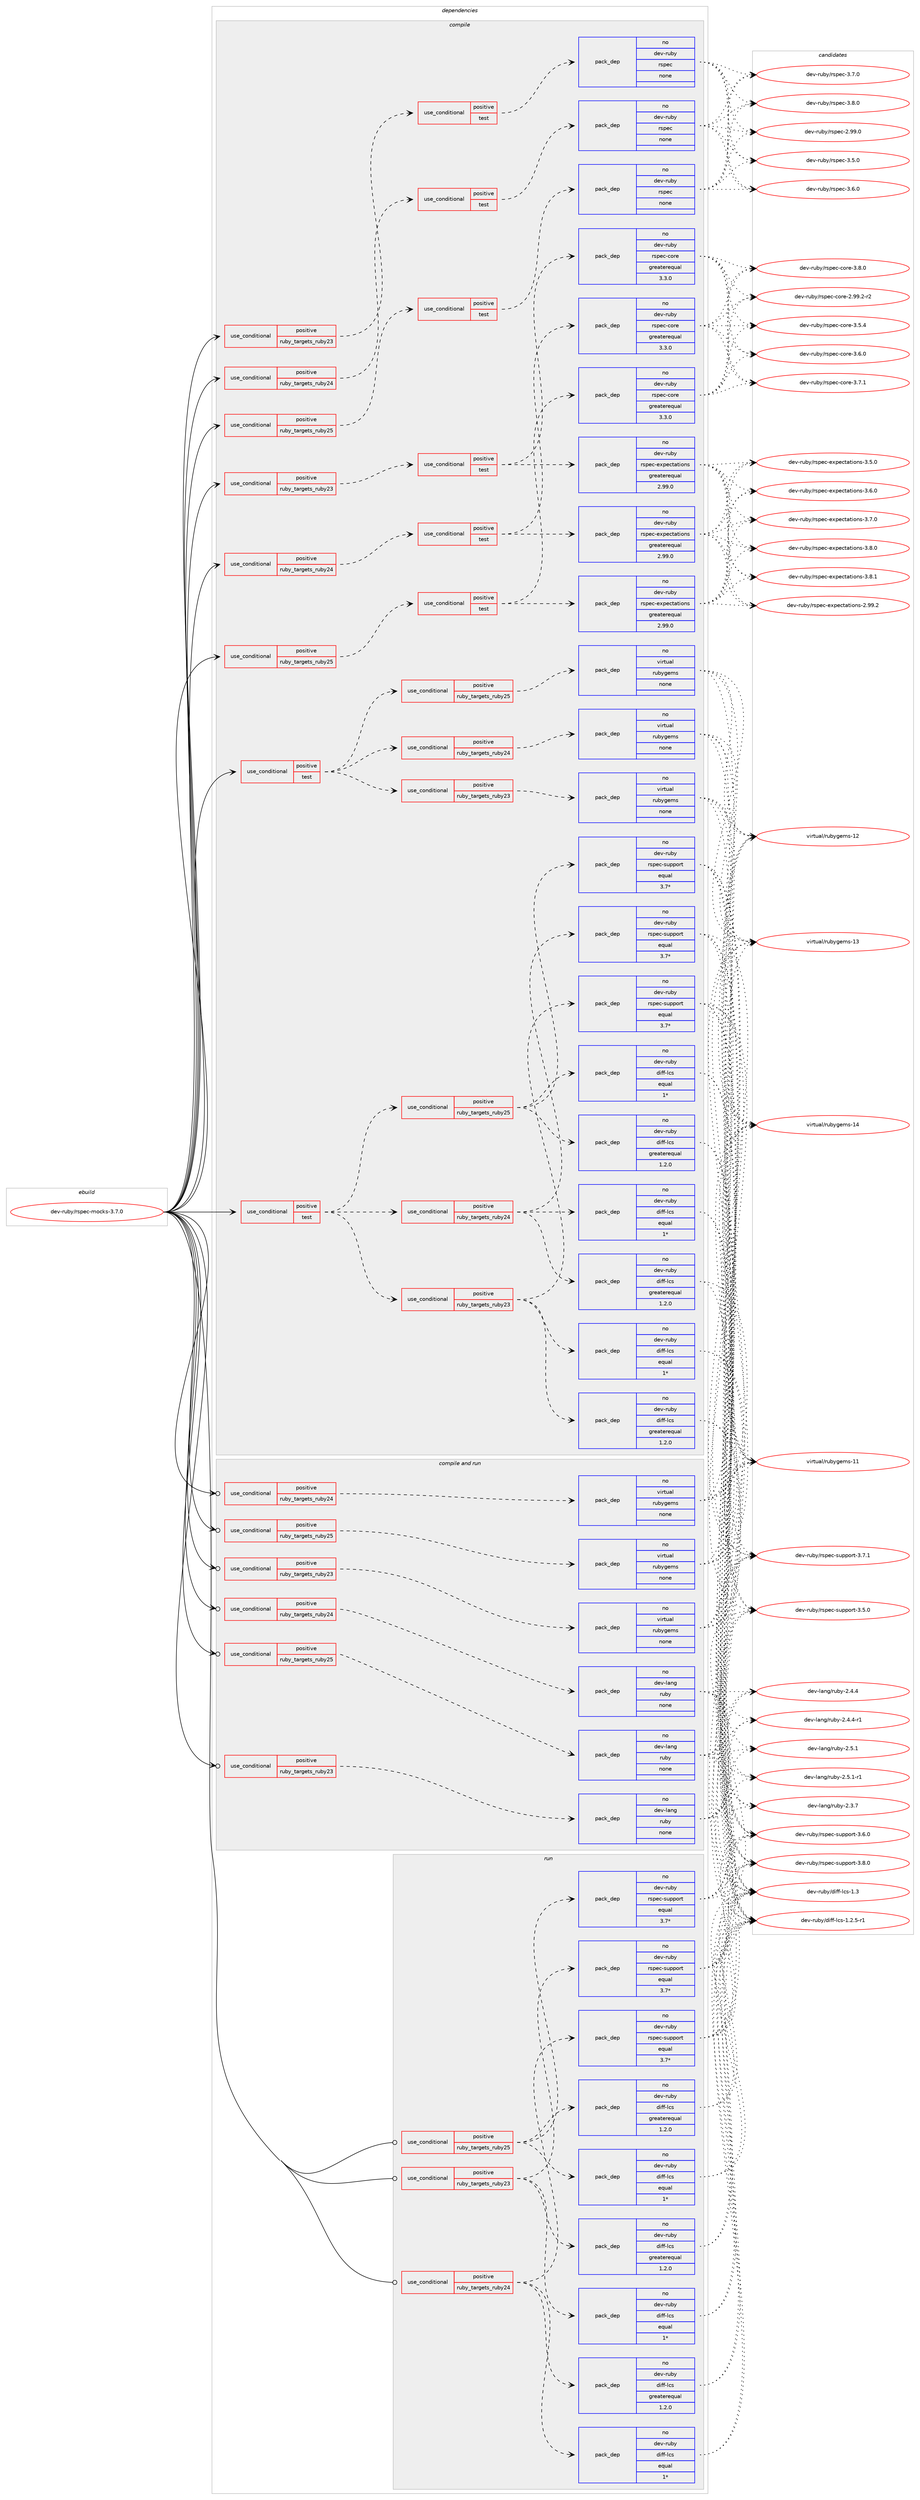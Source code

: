 digraph prolog {

# *************
# Graph options
# *************

newrank=true;
concentrate=true;
compound=true;
graph [rankdir=LR,fontname=Helvetica,fontsize=10,ranksep=1.5];#, ranksep=2.5, nodesep=0.2];
edge  [arrowhead=vee];
node  [fontname=Helvetica,fontsize=10];

# **********
# The ebuild
# **********

subgraph cluster_leftcol {
color=gray;
rank=same;
label=<<i>ebuild</i>>;
id [label="dev-ruby/rspec-mocks-3.7.0", color=red, width=4, href="../dev-ruby/rspec-mocks-3.7.0.svg"];
}

# ****************
# The dependencies
# ****************

subgraph cluster_midcol {
color=gray;
label=<<i>dependencies</i>>;
subgraph cluster_compile {
fillcolor="#eeeeee";
style=filled;
label=<<i>compile</i>>;
subgraph cond2683 {
dependency8639 [label=<<TABLE BORDER="0" CELLBORDER="1" CELLSPACING="0" CELLPADDING="4"><TR><TD ROWSPAN="3" CELLPADDING="10">use_conditional</TD></TR><TR><TD>positive</TD></TR><TR><TD>ruby_targets_ruby23</TD></TR></TABLE>>, shape=none, color=red];
subgraph cond2684 {
dependency8640 [label=<<TABLE BORDER="0" CELLBORDER="1" CELLSPACING="0" CELLPADDING="4"><TR><TD ROWSPAN="3" CELLPADDING="10">use_conditional</TD></TR><TR><TD>positive</TD></TR><TR><TD>test</TD></TR></TABLE>>, shape=none, color=red];
subgraph pack5822 {
dependency8641 [label=<<TABLE BORDER="0" CELLBORDER="1" CELLSPACING="0" CELLPADDING="4" WIDTH="220"><TR><TD ROWSPAN="6" CELLPADDING="30">pack_dep</TD></TR><TR><TD WIDTH="110">no</TD></TR><TR><TD>dev-ruby</TD></TR><TR><TD>rspec</TD></TR><TR><TD>none</TD></TR><TR><TD></TD></TR></TABLE>>, shape=none, color=blue];
}
dependency8640:e -> dependency8641:w [weight=20,style="dashed",arrowhead="vee"];
}
dependency8639:e -> dependency8640:w [weight=20,style="dashed",arrowhead="vee"];
}
id:e -> dependency8639:w [weight=20,style="solid",arrowhead="vee"];
subgraph cond2685 {
dependency8642 [label=<<TABLE BORDER="0" CELLBORDER="1" CELLSPACING="0" CELLPADDING="4"><TR><TD ROWSPAN="3" CELLPADDING="10">use_conditional</TD></TR><TR><TD>positive</TD></TR><TR><TD>ruby_targets_ruby23</TD></TR></TABLE>>, shape=none, color=red];
subgraph cond2686 {
dependency8643 [label=<<TABLE BORDER="0" CELLBORDER="1" CELLSPACING="0" CELLPADDING="4"><TR><TD ROWSPAN="3" CELLPADDING="10">use_conditional</TD></TR><TR><TD>positive</TD></TR><TR><TD>test</TD></TR></TABLE>>, shape=none, color=red];
subgraph pack5823 {
dependency8644 [label=<<TABLE BORDER="0" CELLBORDER="1" CELLSPACING="0" CELLPADDING="4" WIDTH="220"><TR><TD ROWSPAN="6" CELLPADDING="30">pack_dep</TD></TR><TR><TD WIDTH="110">no</TD></TR><TR><TD>dev-ruby</TD></TR><TR><TD>rspec-core</TD></TR><TR><TD>greaterequal</TD></TR><TR><TD>3.3.0</TD></TR></TABLE>>, shape=none, color=blue];
}
dependency8643:e -> dependency8644:w [weight=20,style="dashed",arrowhead="vee"];
subgraph pack5824 {
dependency8645 [label=<<TABLE BORDER="0" CELLBORDER="1" CELLSPACING="0" CELLPADDING="4" WIDTH="220"><TR><TD ROWSPAN="6" CELLPADDING="30">pack_dep</TD></TR><TR><TD WIDTH="110">no</TD></TR><TR><TD>dev-ruby</TD></TR><TR><TD>rspec-expectations</TD></TR><TR><TD>greaterequal</TD></TR><TR><TD>2.99.0</TD></TR></TABLE>>, shape=none, color=blue];
}
dependency8643:e -> dependency8645:w [weight=20,style="dashed",arrowhead="vee"];
}
dependency8642:e -> dependency8643:w [weight=20,style="dashed",arrowhead="vee"];
}
id:e -> dependency8642:w [weight=20,style="solid",arrowhead="vee"];
subgraph cond2687 {
dependency8646 [label=<<TABLE BORDER="0" CELLBORDER="1" CELLSPACING="0" CELLPADDING="4"><TR><TD ROWSPAN="3" CELLPADDING="10">use_conditional</TD></TR><TR><TD>positive</TD></TR><TR><TD>ruby_targets_ruby24</TD></TR></TABLE>>, shape=none, color=red];
subgraph cond2688 {
dependency8647 [label=<<TABLE BORDER="0" CELLBORDER="1" CELLSPACING="0" CELLPADDING="4"><TR><TD ROWSPAN="3" CELLPADDING="10">use_conditional</TD></TR><TR><TD>positive</TD></TR><TR><TD>test</TD></TR></TABLE>>, shape=none, color=red];
subgraph pack5825 {
dependency8648 [label=<<TABLE BORDER="0" CELLBORDER="1" CELLSPACING="0" CELLPADDING="4" WIDTH="220"><TR><TD ROWSPAN="6" CELLPADDING="30">pack_dep</TD></TR><TR><TD WIDTH="110">no</TD></TR><TR><TD>dev-ruby</TD></TR><TR><TD>rspec</TD></TR><TR><TD>none</TD></TR><TR><TD></TD></TR></TABLE>>, shape=none, color=blue];
}
dependency8647:e -> dependency8648:w [weight=20,style="dashed",arrowhead="vee"];
}
dependency8646:e -> dependency8647:w [weight=20,style="dashed",arrowhead="vee"];
}
id:e -> dependency8646:w [weight=20,style="solid",arrowhead="vee"];
subgraph cond2689 {
dependency8649 [label=<<TABLE BORDER="0" CELLBORDER="1" CELLSPACING="0" CELLPADDING="4"><TR><TD ROWSPAN="3" CELLPADDING="10">use_conditional</TD></TR><TR><TD>positive</TD></TR><TR><TD>ruby_targets_ruby24</TD></TR></TABLE>>, shape=none, color=red];
subgraph cond2690 {
dependency8650 [label=<<TABLE BORDER="0" CELLBORDER="1" CELLSPACING="0" CELLPADDING="4"><TR><TD ROWSPAN="3" CELLPADDING="10">use_conditional</TD></TR><TR><TD>positive</TD></TR><TR><TD>test</TD></TR></TABLE>>, shape=none, color=red];
subgraph pack5826 {
dependency8651 [label=<<TABLE BORDER="0" CELLBORDER="1" CELLSPACING="0" CELLPADDING="4" WIDTH="220"><TR><TD ROWSPAN="6" CELLPADDING="30">pack_dep</TD></TR><TR><TD WIDTH="110">no</TD></TR><TR><TD>dev-ruby</TD></TR><TR><TD>rspec-core</TD></TR><TR><TD>greaterequal</TD></TR><TR><TD>3.3.0</TD></TR></TABLE>>, shape=none, color=blue];
}
dependency8650:e -> dependency8651:w [weight=20,style="dashed",arrowhead="vee"];
subgraph pack5827 {
dependency8652 [label=<<TABLE BORDER="0" CELLBORDER="1" CELLSPACING="0" CELLPADDING="4" WIDTH="220"><TR><TD ROWSPAN="6" CELLPADDING="30">pack_dep</TD></TR><TR><TD WIDTH="110">no</TD></TR><TR><TD>dev-ruby</TD></TR><TR><TD>rspec-expectations</TD></TR><TR><TD>greaterequal</TD></TR><TR><TD>2.99.0</TD></TR></TABLE>>, shape=none, color=blue];
}
dependency8650:e -> dependency8652:w [weight=20,style="dashed",arrowhead="vee"];
}
dependency8649:e -> dependency8650:w [weight=20,style="dashed",arrowhead="vee"];
}
id:e -> dependency8649:w [weight=20,style="solid",arrowhead="vee"];
subgraph cond2691 {
dependency8653 [label=<<TABLE BORDER="0" CELLBORDER="1" CELLSPACING="0" CELLPADDING="4"><TR><TD ROWSPAN="3" CELLPADDING="10">use_conditional</TD></TR><TR><TD>positive</TD></TR><TR><TD>ruby_targets_ruby25</TD></TR></TABLE>>, shape=none, color=red];
subgraph cond2692 {
dependency8654 [label=<<TABLE BORDER="0" CELLBORDER="1" CELLSPACING="0" CELLPADDING="4"><TR><TD ROWSPAN="3" CELLPADDING="10">use_conditional</TD></TR><TR><TD>positive</TD></TR><TR><TD>test</TD></TR></TABLE>>, shape=none, color=red];
subgraph pack5828 {
dependency8655 [label=<<TABLE BORDER="0" CELLBORDER="1" CELLSPACING="0" CELLPADDING="4" WIDTH="220"><TR><TD ROWSPAN="6" CELLPADDING="30">pack_dep</TD></TR><TR><TD WIDTH="110">no</TD></TR><TR><TD>dev-ruby</TD></TR><TR><TD>rspec</TD></TR><TR><TD>none</TD></TR><TR><TD></TD></TR></TABLE>>, shape=none, color=blue];
}
dependency8654:e -> dependency8655:w [weight=20,style="dashed",arrowhead="vee"];
}
dependency8653:e -> dependency8654:w [weight=20,style="dashed",arrowhead="vee"];
}
id:e -> dependency8653:w [weight=20,style="solid",arrowhead="vee"];
subgraph cond2693 {
dependency8656 [label=<<TABLE BORDER="0" CELLBORDER="1" CELLSPACING="0" CELLPADDING="4"><TR><TD ROWSPAN="3" CELLPADDING="10">use_conditional</TD></TR><TR><TD>positive</TD></TR><TR><TD>ruby_targets_ruby25</TD></TR></TABLE>>, shape=none, color=red];
subgraph cond2694 {
dependency8657 [label=<<TABLE BORDER="0" CELLBORDER="1" CELLSPACING="0" CELLPADDING="4"><TR><TD ROWSPAN="3" CELLPADDING="10">use_conditional</TD></TR><TR><TD>positive</TD></TR><TR><TD>test</TD></TR></TABLE>>, shape=none, color=red];
subgraph pack5829 {
dependency8658 [label=<<TABLE BORDER="0" CELLBORDER="1" CELLSPACING="0" CELLPADDING="4" WIDTH="220"><TR><TD ROWSPAN="6" CELLPADDING="30">pack_dep</TD></TR><TR><TD WIDTH="110">no</TD></TR><TR><TD>dev-ruby</TD></TR><TR><TD>rspec-core</TD></TR><TR><TD>greaterequal</TD></TR><TR><TD>3.3.0</TD></TR></TABLE>>, shape=none, color=blue];
}
dependency8657:e -> dependency8658:w [weight=20,style="dashed",arrowhead="vee"];
subgraph pack5830 {
dependency8659 [label=<<TABLE BORDER="0" CELLBORDER="1" CELLSPACING="0" CELLPADDING="4" WIDTH="220"><TR><TD ROWSPAN="6" CELLPADDING="30">pack_dep</TD></TR><TR><TD WIDTH="110">no</TD></TR><TR><TD>dev-ruby</TD></TR><TR><TD>rspec-expectations</TD></TR><TR><TD>greaterequal</TD></TR><TR><TD>2.99.0</TD></TR></TABLE>>, shape=none, color=blue];
}
dependency8657:e -> dependency8659:w [weight=20,style="dashed",arrowhead="vee"];
}
dependency8656:e -> dependency8657:w [weight=20,style="dashed",arrowhead="vee"];
}
id:e -> dependency8656:w [weight=20,style="solid",arrowhead="vee"];
subgraph cond2695 {
dependency8660 [label=<<TABLE BORDER="0" CELLBORDER="1" CELLSPACING="0" CELLPADDING="4"><TR><TD ROWSPAN="3" CELLPADDING="10">use_conditional</TD></TR><TR><TD>positive</TD></TR><TR><TD>test</TD></TR></TABLE>>, shape=none, color=red];
subgraph cond2696 {
dependency8661 [label=<<TABLE BORDER="0" CELLBORDER="1" CELLSPACING="0" CELLPADDING="4"><TR><TD ROWSPAN="3" CELLPADDING="10">use_conditional</TD></TR><TR><TD>positive</TD></TR><TR><TD>ruby_targets_ruby23</TD></TR></TABLE>>, shape=none, color=red];
subgraph pack5831 {
dependency8662 [label=<<TABLE BORDER="0" CELLBORDER="1" CELLSPACING="0" CELLPADDING="4" WIDTH="220"><TR><TD ROWSPAN="6" CELLPADDING="30">pack_dep</TD></TR><TR><TD WIDTH="110">no</TD></TR><TR><TD>dev-ruby</TD></TR><TR><TD>rspec-support</TD></TR><TR><TD>equal</TD></TR><TR><TD>3.7*</TD></TR></TABLE>>, shape=none, color=blue];
}
dependency8661:e -> dependency8662:w [weight=20,style="dashed",arrowhead="vee"];
subgraph pack5832 {
dependency8663 [label=<<TABLE BORDER="0" CELLBORDER="1" CELLSPACING="0" CELLPADDING="4" WIDTH="220"><TR><TD ROWSPAN="6" CELLPADDING="30">pack_dep</TD></TR><TR><TD WIDTH="110">no</TD></TR><TR><TD>dev-ruby</TD></TR><TR><TD>diff-lcs</TD></TR><TR><TD>greaterequal</TD></TR><TR><TD>1.2.0</TD></TR></TABLE>>, shape=none, color=blue];
}
dependency8661:e -> dependency8663:w [weight=20,style="dashed",arrowhead="vee"];
subgraph pack5833 {
dependency8664 [label=<<TABLE BORDER="0" CELLBORDER="1" CELLSPACING="0" CELLPADDING="4" WIDTH="220"><TR><TD ROWSPAN="6" CELLPADDING="30">pack_dep</TD></TR><TR><TD WIDTH="110">no</TD></TR><TR><TD>dev-ruby</TD></TR><TR><TD>diff-lcs</TD></TR><TR><TD>equal</TD></TR><TR><TD>1*</TD></TR></TABLE>>, shape=none, color=blue];
}
dependency8661:e -> dependency8664:w [weight=20,style="dashed",arrowhead="vee"];
}
dependency8660:e -> dependency8661:w [weight=20,style="dashed",arrowhead="vee"];
subgraph cond2697 {
dependency8665 [label=<<TABLE BORDER="0" CELLBORDER="1" CELLSPACING="0" CELLPADDING="4"><TR><TD ROWSPAN="3" CELLPADDING="10">use_conditional</TD></TR><TR><TD>positive</TD></TR><TR><TD>ruby_targets_ruby24</TD></TR></TABLE>>, shape=none, color=red];
subgraph pack5834 {
dependency8666 [label=<<TABLE BORDER="0" CELLBORDER="1" CELLSPACING="0" CELLPADDING="4" WIDTH="220"><TR><TD ROWSPAN="6" CELLPADDING="30">pack_dep</TD></TR><TR><TD WIDTH="110">no</TD></TR><TR><TD>dev-ruby</TD></TR><TR><TD>rspec-support</TD></TR><TR><TD>equal</TD></TR><TR><TD>3.7*</TD></TR></TABLE>>, shape=none, color=blue];
}
dependency8665:e -> dependency8666:w [weight=20,style="dashed",arrowhead="vee"];
subgraph pack5835 {
dependency8667 [label=<<TABLE BORDER="0" CELLBORDER="1" CELLSPACING="0" CELLPADDING="4" WIDTH="220"><TR><TD ROWSPAN="6" CELLPADDING="30">pack_dep</TD></TR><TR><TD WIDTH="110">no</TD></TR><TR><TD>dev-ruby</TD></TR><TR><TD>diff-lcs</TD></TR><TR><TD>greaterequal</TD></TR><TR><TD>1.2.0</TD></TR></TABLE>>, shape=none, color=blue];
}
dependency8665:e -> dependency8667:w [weight=20,style="dashed",arrowhead="vee"];
subgraph pack5836 {
dependency8668 [label=<<TABLE BORDER="0" CELLBORDER="1" CELLSPACING="0" CELLPADDING="4" WIDTH="220"><TR><TD ROWSPAN="6" CELLPADDING="30">pack_dep</TD></TR><TR><TD WIDTH="110">no</TD></TR><TR><TD>dev-ruby</TD></TR><TR><TD>diff-lcs</TD></TR><TR><TD>equal</TD></TR><TR><TD>1*</TD></TR></TABLE>>, shape=none, color=blue];
}
dependency8665:e -> dependency8668:w [weight=20,style="dashed",arrowhead="vee"];
}
dependency8660:e -> dependency8665:w [weight=20,style="dashed",arrowhead="vee"];
subgraph cond2698 {
dependency8669 [label=<<TABLE BORDER="0" CELLBORDER="1" CELLSPACING="0" CELLPADDING="4"><TR><TD ROWSPAN="3" CELLPADDING="10">use_conditional</TD></TR><TR><TD>positive</TD></TR><TR><TD>ruby_targets_ruby25</TD></TR></TABLE>>, shape=none, color=red];
subgraph pack5837 {
dependency8670 [label=<<TABLE BORDER="0" CELLBORDER="1" CELLSPACING="0" CELLPADDING="4" WIDTH="220"><TR><TD ROWSPAN="6" CELLPADDING="30">pack_dep</TD></TR><TR><TD WIDTH="110">no</TD></TR><TR><TD>dev-ruby</TD></TR><TR><TD>rspec-support</TD></TR><TR><TD>equal</TD></TR><TR><TD>3.7*</TD></TR></TABLE>>, shape=none, color=blue];
}
dependency8669:e -> dependency8670:w [weight=20,style="dashed",arrowhead="vee"];
subgraph pack5838 {
dependency8671 [label=<<TABLE BORDER="0" CELLBORDER="1" CELLSPACING="0" CELLPADDING="4" WIDTH="220"><TR><TD ROWSPAN="6" CELLPADDING="30">pack_dep</TD></TR><TR><TD WIDTH="110">no</TD></TR><TR><TD>dev-ruby</TD></TR><TR><TD>diff-lcs</TD></TR><TR><TD>greaterequal</TD></TR><TR><TD>1.2.0</TD></TR></TABLE>>, shape=none, color=blue];
}
dependency8669:e -> dependency8671:w [weight=20,style="dashed",arrowhead="vee"];
subgraph pack5839 {
dependency8672 [label=<<TABLE BORDER="0" CELLBORDER="1" CELLSPACING="0" CELLPADDING="4" WIDTH="220"><TR><TD ROWSPAN="6" CELLPADDING="30">pack_dep</TD></TR><TR><TD WIDTH="110">no</TD></TR><TR><TD>dev-ruby</TD></TR><TR><TD>diff-lcs</TD></TR><TR><TD>equal</TD></TR><TR><TD>1*</TD></TR></TABLE>>, shape=none, color=blue];
}
dependency8669:e -> dependency8672:w [weight=20,style="dashed",arrowhead="vee"];
}
dependency8660:e -> dependency8669:w [weight=20,style="dashed",arrowhead="vee"];
}
id:e -> dependency8660:w [weight=20,style="solid",arrowhead="vee"];
subgraph cond2699 {
dependency8673 [label=<<TABLE BORDER="0" CELLBORDER="1" CELLSPACING="0" CELLPADDING="4"><TR><TD ROWSPAN="3" CELLPADDING="10">use_conditional</TD></TR><TR><TD>positive</TD></TR><TR><TD>test</TD></TR></TABLE>>, shape=none, color=red];
subgraph cond2700 {
dependency8674 [label=<<TABLE BORDER="0" CELLBORDER="1" CELLSPACING="0" CELLPADDING="4"><TR><TD ROWSPAN="3" CELLPADDING="10">use_conditional</TD></TR><TR><TD>positive</TD></TR><TR><TD>ruby_targets_ruby23</TD></TR></TABLE>>, shape=none, color=red];
subgraph pack5840 {
dependency8675 [label=<<TABLE BORDER="0" CELLBORDER="1" CELLSPACING="0" CELLPADDING="4" WIDTH="220"><TR><TD ROWSPAN="6" CELLPADDING="30">pack_dep</TD></TR><TR><TD WIDTH="110">no</TD></TR><TR><TD>virtual</TD></TR><TR><TD>rubygems</TD></TR><TR><TD>none</TD></TR><TR><TD></TD></TR></TABLE>>, shape=none, color=blue];
}
dependency8674:e -> dependency8675:w [weight=20,style="dashed",arrowhead="vee"];
}
dependency8673:e -> dependency8674:w [weight=20,style="dashed",arrowhead="vee"];
subgraph cond2701 {
dependency8676 [label=<<TABLE BORDER="0" CELLBORDER="1" CELLSPACING="0" CELLPADDING="4"><TR><TD ROWSPAN="3" CELLPADDING="10">use_conditional</TD></TR><TR><TD>positive</TD></TR><TR><TD>ruby_targets_ruby24</TD></TR></TABLE>>, shape=none, color=red];
subgraph pack5841 {
dependency8677 [label=<<TABLE BORDER="0" CELLBORDER="1" CELLSPACING="0" CELLPADDING="4" WIDTH="220"><TR><TD ROWSPAN="6" CELLPADDING="30">pack_dep</TD></TR><TR><TD WIDTH="110">no</TD></TR><TR><TD>virtual</TD></TR><TR><TD>rubygems</TD></TR><TR><TD>none</TD></TR><TR><TD></TD></TR></TABLE>>, shape=none, color=blue];
}
dependency8676:e -> dependency8677:w [weight=20,style="dashed",arrowhead="vee"];
}
dependency8673:e -> dependency8676:w [weight=20,style="dashed",arrowhead="vee"];
subgraph cond2702 {
dependency8678 [label=<<TABLE BORDER="0" CELLBORDER="1" CELLSPACING="0" CELLPADDING="4"><TR><TD ROWSPAN="3" CELLPADDING="10">use_conditional</TD></TR><TR><TD>positive</TD></TR><TR><TD>ruby_targets_ruby25</TD></TR></TABLE>>, shape=none, color=red];
subgraph pack5842 {
dependency8679 [label=<<TABLE BORDER="0" CELLBORDER="1" CELLSPACING="0" CELLPADDING="4" WIDTH="220"><TR><TD ROWSPAN="6" CELLPADDING="30">pack_dep</TD></TR><TR><TD WIDTH="110">no</TD></TR><TR><TD>virtual</TD></TR><TR><TD>rubygems</TD></TR><TR><TD>none</TD></TR><TR><TD></TD></TR></TABLE>>, shape=none, color=blue];
}
dependency8678:e -> dependency8679:w [weight=20,style="dashed",arrowhead="vee"];
}
dependency8673:e -> dependency8678:w [weight=20,style="dashed",arrowhead="vee"];
}
id:e -> dependency8673:w [weight=20,style="solid",arrowhead="vee"];
}
subgraph cluster_compileandrun {
fillcolor="#eeeeee";
style=filled;
label=<<i>compile and run</i>>;
subgraph cond2703 {
dependency8680 [label=<<TABLE BORDER="0" CELLBORDER="1" CELLSPACING="0" CELLPADDING="4"><TR><TD ROWSPAN="3" CELLPADDING="10">use_conditional</TD></TR><TR><TD>positive</TD></TR><TR><TD>ruby_targets_ruby23</TD></TR></TABLE>>, shape=none, color=red];
subgraph pack5843 {
dependency8681 [label=<<TABLE BORDER="0" CELLBORDER="1" CELLSPACING="0" CELLPADDING="4" WIDTH="220"><TR><TD ROWSPAN="6" CELLPADDING="30">pack_dep</TD></TR><TR><TD WIDTH="110">no</TD></TR><TR><TD>dev-lang</TD></TR><TR><TD>ruby</TD></TR><TR><TD>none</TD></TR><TR><TD></TD></TR></TABLE>>, shape=none, color=blue];
}
dependency8680:e -> dependency8681:w [weight=20,style="dashed",arrowhead="vee"];
}
id:e -> dependency8680:w [weight=20,style="solid",arrowhead="odotvee"];
subgraph cond2704 {
dependency8682 [label=<<TABLE BORDER="0" CELLBORDER="1" CELLSPACING="0" CELLPADDING="4"><TR><TD ROWSPAN="3" CELLPADDING="10">use_conditional</TD></TR><TR><TD>positive</TD></TR><TR><TD>ruby_targets_ruby23</TD></TR></TABLE>>, shape=none, color=red];
subgraph pack5844 {
dependency8683 [label=<<TABLE BORDER="0" CELLBORDER="1" CELLSPACING="0" CELLPADDING="4" WIDTH="220"><TR><TD ROWSPAN="6" CELLPADDING="30">pack_dep</TD></TR><TR><TD WIDTH="110">no</TD></TR><TR><TD>virtual</TD></TR><TR><TD>rubygems</TD></TR><TR><TD>none</TD></TR><TR><TD></TD></TR></TABLE>>, shape=none, color=blue];
}
dependency8682:e -> dependency8683:w [weight=20,style="dashed",arrowhead="vee"];
}
id:e -> dependency8682:w [weight=20,style="solid",arrowhead="odotvee"];
subgraph cond2705 {
dependency8684 [label=<<TABLE BORDER="0" CELLBORDER="1" CELLSPACING="0" CELLPADDING="4"><TR><TD ROWSPAN="3" CELLPADDING="10">use_conditional</TD></TR><TR><TD>positive</TD></TR><TR><TD>ruby_targets_ruby24</TD></TR></TABLE>>, shape=none, color=red];
subgraph pack5845 {
dependency8685 [label=<<TABLE BORDER="0" CELLBORDER="1" CELLSPACING="0" CELLPADDING="4" WIDTH="220"><TR><TD ROWSPAN="6" CELLPADDING="30">pack_dep</TD></TR><TR><TD WIDTH="110">no</TD></TR><TR><TD>dev-lang</TD></TR><TR><TD>ruby</TD></TR><TR><TD>none</TD></TR><TR><TD></TD></TR></TABLE>>, shape=none, color=blue];
}
dependency8684:e -> dependency8685:w [weight=20,style="dashed",arrowhead="vee"];
}
id:e -> dependency8684:w [weight=20,style="solid",arrowhead="odotvee"];
subgraph cond2706 {
dependency8686 [label=<<TABLE BORDER="0" CELLBORDER="1" CELLSPACING="0" CELLPADDING="4"><TR><TD ROWSPAN="3" CELLPADDING="10">use_conditional</TD></TR><TR><TD>positive</TD></TR><TR><TD>ruby_targets_ruby24</TD></TR></TABLE>>, shape=none, color=red];
subgraph pack5846 {
dependency8687 [label=<<TABLE BORDER="0" CELLBORDER="1" CELLSPACING="0" CELLPADDING="4" WIDTH="220"><TR><TD ROWSPAN="6" CELLPADDING="30">pack_dep</TD></TR><TR><TD WIDTH="110">no</TD></TR><TR><TD>virtual</TD></TR><TR><TD>rubygems</TD></TR><TR><TD>none</TD></TR><TR><TD></TD></TR></TABLE>>, shape=none, color=blue];
}
dependency8686:e -> dependency8687:w [weight=20,style="dashed",arrowhead="vee"];
}
id:e -> dependency8686:w [weight=20,style="solid",arrowhead="odotvee"];
subgraph cond2707 {
dependency8688 [label=<<TABLE BORDER="0" CELLBORDER="1" CELLSPACING="0" CELLPADDING="4"><TR><TD ROWSPAN="3" CELLPADDING="10">use_conditional</TD></TR><TR><TD>positive</TD></TR><TR><TD>ruby_targets_ruby25</TD></TR></TABLE>>, shape=none, color=red];
subgraph pack5847 {
dependency8689 [label=<<TABLE BORDER="0" CELLBORDER="1" CELLSPACING="0" CELLPADDING="4" WIDTH="220"><TR><TD ROWSPAN="6" CELLPADDING="30">pack_dep</TD></TR><TR><TD WIDTH="110">no</TD></TR><TR><TD>dev-lang</TD></TR><TR><TD>ruby</TD></TR><TR><TD>none</TD></TR><TR><TD></TD></TR></TABLE>>, shape=none, color=blue];
}
dependency8688:e -> dependency8689:w [weight=20,style="dashed",arrowhead="vee"];
}
id:e -> dependency8688:w [weight=20,style="solid",arrowhead="odotvee"];
subgraph cond2708 {
dependency8690 [label=<<TABLE BORDER="0" CELLBORDER="1" CELLSPACING="0" CELLPADDING="4"><TR><TD ROWSPAN="3" CELLPADDING="10">use_conditional</TD></TR><TR><TD>positive</TD></TR><TR><TD>ruby_targets_ruby25</TD></TR></TABLE>>, shape=none, color=red];
subgraph pack5848 {
dependency8691 [label=<<TABLE BORDER="0" CELLBORDER="1" CELLSPACING="0" CELLPADDING="4" WIDTH="220"><TR><TD ROWSPAN="6" CELLPADDING="30">pack_dep</TD></TR><TR><TD WIDTH="110">no</TD></TR><TR><TD>virtual</TD></TR><TR><TD>rubygems</TD></TR><TR><TD>none</TD></TR><TR><TD></TD></TR></TABLE>>, shape=none, color=blue];
}
dependency8690:e -> dependency8691:w [weight=20,style="dashed",arrowhead="vee"];
}
id:e -> dependency8690:w [weight=20,style="solid",arrowhead="odotvee"];
}
subgraph cluster_run {
fillcolor="#eeeeee";
style=filled;
label=<<i>run</i>>;
subgraph cond2709 {
dependency8692 [label=<<TABLE BORDER="0" CELLBORDER="1" CELLSPACING="0" CELLPADDING="4"><TR><TD ROWSPAN="3" CELLPADDING="10">use_conditional</TD></TR><TR><TD>positive</TD></TR><TR><TD>ruby_targets_ruby23</TD></TR></TABLE>>, shape=none, color=red];
subgraph pack5849 {
dependency8693 [label=<<TABLE BORDER="0" CELLBORDER="1" CELLSPACING="0" CELLPADDING="4" WIDTH="220"><TR><TD ROWSPAN="6" CELLPADDING="30">pack_dep</TD></TR><TR><TD WIDTH="110">no</TD></TR><TR><TD>dev-ruby</TD></TR><TR><TD>rspec-support</TD></TR><TR><TD>equal</TD></TR><TR><TD>3.7*</TD></TR></TABLE>>, shape=none, color=blue];
}
dependency8692:e -> dependency8693:w [weight=20,style="dashed",arrowhead="vee"];
subgraph pack5850 {
dependency8694 [label=<<TABLE BORDER="0" CELLBORDER="1" CELLSPACING="0" CELLPADDING="4" WIDTH="220"><TR><TD ROWSPAN="6" CELLPADDING="30">pack_dep</TD></TR><TR><TD WIDTH="110">no</TD></TR><TR><TD>dev-ruby</TD></TR><TR><TD>diff-lcs</TD></TR><TR><TD>greaterequal</TD></TR><TR><TD>1.2.0</TD></TR></TABLE>>, shape=none, color=blue];
}
dependency8692:e -> dependency8694:w [weight=20,style="dashed",arrowhead="vee"];
subgraph pack5851 {
dependency8695 [label=<<TABLE BORDER="0" CELLBORDER="1" CELLSPACING="0" CELLPADDING="4" WIDTH="220"><TR><TD ROWSPAN="6" CELLPADDING="30">pack_dep</TD></TR><TR><TD WIDTH="110">no</TD></TR><TR><TD>dev-ruby</TD></TR><TR><TD>diff-lcs</TD></TR><TR><TD>equal</TD></TR><TR><TD>1*</TD></TR></TABLE>>, shape=none, color=blue];
}
dependency8692:e -> dependency8695:w [weight=20,style="dashed",arrowhead="vee"];
}
id:e -> dependency8692:w [weight=20,style="solid",arrowhead="odot"];
subgraph cond2710 {
dependency8696 [label=<<TABLE BORDER="0" CELLBORDER="1" CELLSPACING="0" CELLPADDING="4"><TR><TD ROWSPAN="3" CELLPADDING="10">use_conditional</TD></TR><TR><TD>positive</TD></TR><TR><TD>ruby_targets_ruby24</TD></TR></TABLE>>, shape=none, color=red];
subgraph pack5852 {
dependency8697 [label=<<TABLE BORDER="0" CELLBORDER="1" CELLSPACING="0" CELLPADDING="4" WIDTH="220"><TR><TD ROWSPAN="6" CELLPADDING="30">pack_dep</TD></TR><TR><TD WIDTH="110">no</TD></TR><TR><TD>dev-ruby</TD></TR><TR><TD>rspec-support</TD></TR><TR><TD>equal</TD></TR><TR><TD>3.7*</TD></TR></TABLE>>, shape=none, color=blue];
}
dependency8696:e -> dependency8697:w [weight=20,style="dashed",arrowhead="vee"];
subgraph pack5853 {
dependency8698 [label=<<TABLE BORDER="0" CELLBORDER="1" CELLSPACING="0" CELLPADDING="4" WIDTH="220"><TR><TD ROWSPAN="6" CELLPADDING="30">pack_dep</TD></TR><TR><TD WIDTH="110">no</TD></TR><TR><TD>dev-ruby</TD></TR><TR><TD>diff-lcs</TD></TR><TR><TD>greaterequal</TD></TR><TR><TD>1.2.0</TD></TR></TABLE>>, shape=none, color=blue];
}
dependency8696:e -> dependency8698:w [weight=20,style="dashed",arrowhead="vee"];
subgraph pack5854 {
dependency8699 [label=<<TABLE BORDER="0" CELLBORDER="1" CELLSPACING="0" CELLPADDING="4" WIDTH="220"><TR><TD ROWSPAN="6" CELLPADDING="30">pack_dep</TD></TR><TR><TD WIDTH="110">no</TD></TR><TR><TD>dev-ruby</TD></TR><TR><TD>diff-lcs</TD></TR><TR><TD>equal</TD></TR><TR><TD>1*</TD></TR></TABLE>>, shape=none, color=blue];
}
dependency8696:e -> dependency8699:w [weight=20,style="dashed",arrowhead="vee"];
}
id:e -> dependency8696:w [weight=20,style="solid",arrowhead="odot"];
subgraph cond2711 {
dependency8700 [label=<<TABLE BORDER="0" CELLBORDER="1" CELLSPACING="0" CELLPADDING="4"><TR><TD ROWSPAN="3" CELLPADDING="10">use_conditional</TD></TR><TR><TD>positive</TD></TR><TR><TD>ruby_targets_ruby25</TD></TR></TABLE>>, shape=none, color=red];
subgraph pack5855 {
dependency8701 [label=<<TABLE BORDER="0" CELLBORDER="1" CELLSPACING="0" CELLPADDING="4" WIDTH="220"><TR><TD ROWSPAN="6" CELLPADDING="30">pack_dep</TD></TR><TR><TD WIDTH="110">no</TD></TR><TR><TD>dev-ruby</TD></TR><TR><TD>rspec-support</TD></TR><TR><TD>equal</TD></TR><TR><TD>3.7*</TD></TR></TABLE>>, shape=none, color=blue];
}
dependency8700:e -> dependency8701:w [weight=20,style="dashed",arrowhead="vee"];
subgraph pack5856 {
dependency8702 [label=<<TABLE BORDER="0" CELLBORDER="1" CELLSPACING="0" CELLPADDING="4" WIDTH="220"><TR><TD ROWSPAN="6" CELLPADDING="30">pack_dep</TD></TR><TR><TD WIDTH="110">no</TD></TR><TR><TD>dev-ruby</TD></TR><TR><TD>diff-lcs</TD></TR><TR><TD>greaterequal</TD></TR><TR><TD>1.2.0</TD></TR></TABLE>>, shape=none, color=blue];
}
dependency8700:e -> dependency8702:w [weight=20,style="dashed",arrowhead="vee"];
subgraph pack5857 {
dependency8703 [label=<<TABLE BORDER="0" CELLBORDER="1" CELLSPACING="0" CELLPADDING="4" WIDTH="220"><TR><TD ROWSPAN="6" CELLPADDING="30">pack_dep</TD></TR><TR><TD WIDTH="110">no</TD></TR><TR><TD>dev-ruby</TD></TR><TR><TD>diff-lcs</TD></TR><TR><TD>equal</TD></TR><TR><TD>1*</TD></TR></TABLE>>, shape=none, color=blue];
}
dependency8700:e -> dependency8703:w [weight=20,style="dashed",arrowhead="vee"];
}
id:e -> dependency8700:w [weight=20,style="solid",arrowhead="odot"];
}
}

# **************
# The candidates
# **************

subgraph cluster_choices {
rank=same;
color=gray;
label=<<i>candidates</i>>;

subgraph choice5822 {
color=black;
nodesep=1;
choice1001011184511411798121471141151121019945504657574648 [label="dev-ruby/rspec-2.99.0", color=red, width=4,href="../dev-ruby/rspec-2.99.0.svg"];
choice10010111845114117981214711411511210199455146534648 [label="dev-ruby/rspec-3.5.0", color=red, width=4,href="../dev-ruby/rspec-3.5.0.svg"];
choice10010111845114117981214711411511210199455146544648 [label="dev-ruby/rspec-3.6.0", color=red, width=4,href="../dev-ruby/rspec-3.6.0.svg"];
choice10010111845114117981214711411511210199455146554648 [label="dev-ruby/rspec-3.7.0", color=red, width=4,href="../dev-ruby/rspec-3.7.0.svg"];
choice10010111845114117981214711411511210199455146564648 [label="dev-ruby/rspec-3.8.0", color=red, width=4,href="../dev-ruby/rspec-3.8.0.svg"];
dependency8641:e -> choice1001011184511411798121471141151121019945504657574648:w [style=dotted,weight="100"];
dependency8641:e -> choice10010111845114117981214711411511210199455146534648:w [style=dotted,weight="100"];
dependency8641:e -> choice10010111845114117981214711411511210199455146544648:w [style=dotted,weight="100"];
dependency8641:e -> choice10010111845114117981214711411511210199455146554648:w [style=dotted,weight="100"];
dependency8641:e -> choice10010111845114117981214711411511210199455146564648:w [style=dotted,weight="100"];
}
subgraph choice5823 {
color=black;
nodesep=1;
choice100101118451141179812147114115112101994599111114101455046575746504511450 [label="dev-ruby/rspec-core-2.99.2-r2", color=red, width=4,href="../dev-ruby/rspec-core-2.99.2-r2.svg"];
choice100101118451141179812147114115112101994599111114101455146534652 [label="dev-ruby/rspec-core-3.5.4", color=red, width=4,href="../dev-ruby/rspec-core-3.5.4.svg"];
choice100101118451141179812147114115112101994599111114101455146544648 [label="dev-ruby/rspec-core-3.6.0", color=red, width=4,href="../dev-ruby/rspec-core-3.6.0.svg"];
choice100101118451141179812147114115112101994599111114101455146554649 [label="dev-ruby/rspec-core-3.7.1", color=red, width=4,href="../dev-ruby/rspec-core-3.7.1.svg"];
choice100101118451141179812147114115112101994599111114101455146564648 [label="dev-ruby/rspec-core-3.8.0", color=red, width=4,href="../dev-ruby/rspec-core-3.8.0.svg"];
dependency8644:e -> choice100101118451141179812147114115112101994599111114101455046575746504511450:w [style=dotted,weight="100"];
dependency8644:e -> choice100101118451141179812147114115112101994599111114101455146534652:w [style=dotted,weight="100"];
dependency8644:e -> choice100101118451141179812147114115112101994599111114101455146544648:w [style=dotted,weight="100"];
dependency8644:e -> choice100101118451141179812147114115112101994599111114101455146554649:w [style=dotted,weight="100"];
dependency8644:e -> choice100101118451141179812147114115112101994599111114101455146564648:w [style=dotted,weight="100"];
}
subgraph choice5824 {
color=black;
nodesep=1;
choice1001011184511411798121471141151121019945101120112101991169711610511111011545504657574650 [label="dev-ruby/rspec-expectations-2.99.2", color=red, width=4,href="../dev-ruby/rspec-expectations-2.99.2.svg"];
choice10010111845114117981214711411511210199451011201121019911697116105111110115455146534648 [label="dev-ruby/rspec-expectations-3.5.0", color=red, width=4,href="../dev-ruby/rspec-expectations-3.5.0.svg"];
choice10010111845114117981214711411511210199451011201121019911697116105111110115455146544648 [label="dev-ruby/rspec-expectations-3.6.0", color=red, width=4,href="../dev-ruby/rspec-expectations-3.6.0.svg"];
choice10010111845114117981214711411511210199451011201121019911697116105111110115455146554648 [label="dev-ruby/rspec-expectations-3.7.0", color=red, width=4,href="../dev-ruby/rspec-expectations-3.7.0.svg"];
choice10010111845114117981214711411511210199451011201121019911697116105111110115455146564648 [label="dev-ruby/rspec-expectations-3.8.0", color=red, width=4,href="../dev-ruby/rspec-expectations-3.8.0.svg"];
choice10010111845114117981214711411511210199451011201121019911697116105111110115455146564649 [label="dev-ruby/rspec-expectations-3.8.1", color=red, width=4,href="../dev-ruby/rspec-expectations-3.8.1.svg"];
dependency8645:e -> choice1001011184511411798121471141151121019945101120112101991169711610511111011545504657574650:w [style=dotted,weight="100"];
dependency8645:e -> choice10010111845114117981214711411511210199451011201121019911697116105111110115455146534648:w [style=dotted,weight="100"];
dependency8645:e -> choice10010111845114117981214711411511210199451011201121019911697116105111110115455146544648:w [style=dotted,weight="100"];
dependency8645:e -> choice10010111845114117981214711411511210199451011201121019911697116105111110115455146554648:w [style=dotted,weight="100"];
dependency8645:e -> choice10010111845114117981214711411511210199451011201121019911697116105111110115455146564648:w [style=dotted,weight="100"];
dependency8645:e -> choice10010111845114117981214711411511210199451011201121019911697116105111110115455146564649:w [style=dotted,weight="100"];
}
subgraph choice5825 {
color=black;
nodesep=1;
choice1001011184511411798121471141151121019945504657574648 [label="dev-ruby/rspec-2.99.0", color=red, width=4,href="../dev-ruby/rspec-2.99.0.svg"];
choice10010111845114117981214711411511210199455146534648 [label="dev-ruby/rspec-3.5.0", color=red, width=4,href="../dev-ruby/rspec-3.5.0.svg"];
choice10010111845114117981214711411511210199455146544648 [label="dev-ruby/rspec-3.6.0", color=red, width=4,href="../dev-ruby/rspec-3.6.0.svg"];
choice10010111845114117981214711411511210199455146554648 [label="dev-ruby/rspec-3.7.0", color=red, width=4,href="../dev-ruby/rspec-3.7.0.svg"];
choice10010111845114117981214711411511210199455146564648 [label="dev-ruby/rspec-3.8.0", color=red, width=4,href="../dev-ruby/rspec-3.8.0.svg"];
dependency8648:e -> choice1001011184511411798121471141151121019945504657574648:w [style=dotted,weight="100"];
dependency8648:e -> choice10010111845114117981214711411511210199455146534648:w [style=dotted,weight="100"];
dependency8648:e -> choice10010111845114117981214711411511210199455146544648:w [style=dotted,weight="100"];
dependency8648:e -> choice10010111845114117981214711411511210199455146554648:w [style=dotted,weight="100"];
dependency8648:e -> choice10010111845114117981214711411511210199455146564648:w [style=dotted,weight="100"];
}
subgraph choice5826 {
color=black;
nodesep=1;
choice100101118451141179812147114115112101994599111114101455046575746504511450 [label="dev-ruby/rspec-core-2.99.2-r2", color=red, width=4,href="../dev-ruby/rspec-core-2.99.2-r2.svg"];
choice100101118451141179812147114115112101994599111114101455146534652 [label="dev-ruby/rspec-core-3.5.4", color=red, width=4,href="../dev-ruby/rspec-core-3.5.4.svg"];
choice100101118451141179812147114115112101994599111114101455146544648 [label="dev-ruby/rspec-core-3.6.0", color=red, width=4,href="../dev-ruby/rspec-core-3.6.0.svg"];
choice100101118451141179812147114115112101994599111114101455146554649 [label="dev-ruby/rspec-core-3.7.1", color=red, width=4,href="../dev-ruby/rspec-core-3.7.1.svg"];
choice100101118451141179812147114115112101994599111114101455146564648 [label="dev-ruby/rspec-core-3.8.0", color=red, width=4,href="../dev-ruby/rspec-core-3.8.0.svg"];
dependency8651:e -> choice100101118451141179812147114115112101994599111114101455046575746504511450:w [style=dotted,weight="100"];
dependency8651:e -> choice100101118451141179812147114115112101994599111114101455146534652:w [style=dotted,weight="100"];
dependency8651:e -> choice100101118451141179812147114115112101994599111114101455146544648:w [style=dotted,weight="100"];
dependency8651:e -> choice100101118451141179812147114115112101994599111114101455146554649:w [style=dotted,weight="100"];
dependency8651:e -> choice100101118451141179812147114115112101994599111114101455146564648:w [style=dotted,weight="100"];
}
subgraph choice5827 {
color=black;
nodesep=1;
choice1001011184511411798121471141151121019945101120112101991169711610511111011545504657574650 [label="dev-ruby/rspec-expectations-2.99.2", color=red, width=4,href="../dev-ruby/rspec-expectations-2.99.2.svg"];
choice10010111845114117981214711411511210199451011201121019911697116105111110115455146534648 [label="dev-ruby/rspec-expectations-3.5.0", color=red, width=4,href="../dev-ruby/rspec-expectations-3.5.0.svg"];
choice10010111845114117981214711411511210199451011201121019911697116105111110115455146544648 [label="dev-ruby/rspec-expectations-3.6.0", color=red, width=4,href="../dev-ruby/rspec-expectations-3.6.0.svg"];
choice10010111845114117981214711411511210199451011201121019911697116105111110115455146554648 [label="dev-ruby/rspec-expectations-3.7.0", color=red, width=4,href="../dev-ruby/rspec-expectations-3.7.0.svg"];
choice10010111845114117981214711411511210199451011201121019911697116105111110115455146564648 [label="dev-ruby/rspec-expectations-3.8.0", color=red, width=4,href="../dev-ruby/rspec-expectations-3.8.0.svg"];
choice10010111845114117981214711411511210199451011201121019911697116105111110115455146564649 [label="dev-ruby/rspec-expectations-3.8.1", color=red, width=4,href="../dev-ruby/rspec-expectations-3.8.1.svg"];
dependency8652:e -> choice1001011184511411798121471141151121019945101120112101991169711610511111011545504657574650:w [style=dotted,weight="100"];
dependency8652:e -> choice10010111845114117981214711411511210199451011201121019911697116105111110115455146534648:w [style=dotted,weight="100"];
dependency8652:e -> choice10010111845114117981214711411511210199451011201121019911697116105111110115455146544648:w [style=dotted,weight="100"];
dependency8652:e -> choice10010111845114117981214711411511210199451011201121019911697116105111110115455146554648:w [style=dotted,weight="100"];
dependency8652:e -> choice10010111845114117981214711411511210199451011201121019911697116105111110115455146564648:w [style=dotted,weight="100"];
dependency8652:e -> choice10010111845114117981214711411511210199451011201121019911697116105111110115455146564649:w [style=dotted,weight="100"];
}
subgraph choice5828 {
color=black;
nodesep=1;
choice1001011184511411798121471141151121019945504657574648 [label="dev-ruby/rspec-2.99.0", color=red, width=4,href="../dev-ruby/rspec-2.99.0.svg"];
choice10010111845114117981214711411511210199455146534648 [label="dev-ruby/rspec-3.5.0", color=red, width=4,href="../dev-ruby/rspec-3.5.0.svg"];
choice10010111845114117981214711411511210199455146544648 [label="dev-ruby/rspec-3.6.0", color=red, width=4,href="../dev-ruby/rspec-3.6.0.svg"];
choice10010111845114117981214711411511210199455146554648 [label="dev-ruby/rspec-3.7.0", color=red, width=4,href="../dev-ruby/rspec-3.7.0.svg"];
choice10010111845114117981214711411511210199455146564648 [label="dev-ruby/rspec-3.8.0", color=red, width=4,href="../dev-ruby/rspec-3.8.0.svg"];
dependency8655:e -> choice1001011184511411798121471141151121019945504657574648:w [style=dotted,weight="100"];
dependency8655:e -> choice10010111845114117981214711411511210199455146534648:w [style=dotted,weight="100"];
dependency8655:e -> choice10010111845114117981214711411511210199455146544648:w [style=dotted,weight="100"];
dependency8655:e -> choice10010111845114117981214711411511210199455146554648:w [style=dotted,weight="100"];
dependency8655:e -> choice10010111845114117981214711411511210199455146564648:w [style=dotted,weight="100"];
}
subgraph choice5829 {
color=black;
nodesep=1;
choice100101118451141179812147114115112101994599111114101455046575746504511450 [label="dev-ruby/rspec-core-2.99.2-r2", color=red, width=4,href="../dev-ruby/rspec-core-2.99.2-r2.svg"];
choice100101118451141179812147114115112101994599111114101455146534652 [label="dev-ruby/rspec-core-3.5.4", color=red, width=4,href="../dev-ruby/rspec-core-3.5.4.svg"];
choice100101118451141179812147114115112101994599111114101455146544648 [label="dev-ruby/rspec-core-3.6.0", color=red, width=4,href="../dev-ruby/rspec-core-3.6.0.svg"];
choice100101118451141179812147114115112101994599111114101455146554649 [label="dev-ruby/rspec-core-3.7.1", color=red, width=4,href="../dev-ruby/rspec-core-3.7.1.svg"];
choice100101118451141179812147114115112101994599111114101455146564648 [label="dev-ruby/rspec-core-3.8.0", color=red, width=4,href="../dev-ruby/rspec-core-3.8.0.svg"];
dependency8658:e -> choice100101118451141179812147114115112101994599111114101455046575746504511450:w [style=dotted,weight="100"];
dependency8658:e -> choice100101118451141179812147114115112101994599111114101455146534652:w [style=dotted,weight="100"];
dependency8658:e -> choice100101118451141179812147114115112101994599111114101455146544648:w [style=dotted,weight="100"];
dependency8658:e -> choice100101118451141179812147114115112101994599111114101455146554649:w [style=dotted,weight="100"];
dependency8658:e -> choice100101118451141179812147114115112101994599111114101455146564648:w [style=dotted,weight="100"];
}
subgraph choice5830 {
color=black;
nodesep=1;
choice1001011184511411798121471141151121019945101120112101991169711610511111011545504657574650 [label="dev-ruby/rspec-expectations-2.99.2", color=red, width=4,href="../dev-ruby/rspec-expectations-2.99.2.svg"];
choice10010111845114117981214711411511210199451011201121019911697116105111110115455146534648 [label="dev-ruby/rspec-expectations-3.5.0", color=red, width=4,href="../dev-ruby/rspec-expectations-3.5.0.svg"];
choice10010111845114117981214711411511210199451011201121019911697116105111110115455146544648 [label="dev-ruby/rspec-expectations-3.6.0", color=red, width=4,href="../dev-ruby/rspec-expectations-3.6.0.svg"];
choice10010111845114117981214711411511210199451011201121019911697116105111110115455146554648 [label="dev-ruby/rspec-expectations-3.7.0", color=red, width=4,href="../dev-ruby/rspec-expectations-3.7.0.svg"];
choice10010111845114117981214711411511210199451011201121019911697116105111110115455146564648 [label="dev-ruby/rspec-expectations-3.8.0", color=red, width=4,href="../dev-ruby/rspec-expectations-3.8.0.svg"];
choice10010111845114117981214711411511210199451011201121019911697116105111110115455146564649 [label="dev-ruby/rspec-expectations-3.8.1", color=red, width=4,href="../dev-ruby/rspec-expectations-3.8.1.svg"];
dependency8659:e -> choice1001011184511411798121471141151121019945101120112101991169711610511111011545504657574650:w [style=dotted,weight="100"];
dependency8659:e -> choice10010111845114117981214711411511210199451011201121019911697116105111110115455146534648:w [style=dotted,weight="100"];
dependency8659:e -> choice10010111845114117981214711411511210199451011201121019911697116105111110115455146544648:w [style=dotted,weight="100"];
dependency8659:e -> choice10010111845114117981214711411511210199451011201121019911697116105111110115455146554648:w [style=dotted,weight="100"];
dependency8659:e -> choice10010111845114117981214711411511210199451011201121019911697116105111110115455146564648:w [style=dotted,weight="100"];
dependency8659:e -> choice10010111845114117981214711411511210199451011201121019911697116105111110115455146564649:w [style=dotted,weight="100"];
}
subgraph choice5831 {
color=black;
nodesep=1;
choice1001011184511411798121471141151121019945115117112112111114116455146534648 [label="dev-ruby/rspec-support-3.5.0", color=red, width=4,href="../dev-ruby/rspec-support-3.5.0.svg"];
choice1001011184511411798121471141151121019945115117112112111114116455146544648 [label="dev-ruby/rspec-support-3.6.0", color=red, width=4,href="../dev-ruby/rspec-support-3.6.0.svg"];
choice1001011184511411798121471141151121019945115117112112111114116455146554649 [label="dev-ruby/rspec-support-3.7.1", color=red, width=4,href="../dev-ruby/rspec-support-3.7.1.svg"];
choice1001011184511411798121471141151121019945115117112112111114116455146564648 [label="dev-ruby/rspec-support-3.8.0", color=red, width=4,href="../dev-ruby/rspec-support-3.8.0.svg"];
dependency8662:e -> choice1001011184511411798121471141151121019945115117112112111114116455146534648:w [style=dotted,weight="100"];
dependency8662:e -> choice1001011184511411798121471141151121019945115117112112111114116455146544648:w [style=dotted,weight="100"];
dependency8662:e -> choice1001011184511411798121471141151121019945115117112112111114116455146554649:w [style=dotted,weight="100"];
dependency8662:e -> choice1001011184511411798121471141151121019945115117112112111114116455146564648:w [style=dotted,weight="100"];
}
subgraph choice5832 {
color=black;
nodesep=1;
choice10010111845114117981214710010510210245108991154549465046534511449 [label="dev-ruby/diff-lcs-1.2.5-r1", color=red, width=4,href="../dev-ruby/diff-lcs-1.2.5-r1.svg"];
choice100101118451141179812147100105102102451089911545494651 [label="dev-ruby/diff-lcs-1.3", color=red, width=4,href="../dev-ruby/diff-lcs-1.3.svg"];
dependency8663:e -> choice10010111845114117981214710010510210245108991154549465046534511449:w [style=dotted,weight="100"];
dependency8663:e -> choice100101118451141179812147100105102102451089911545494651:w [style=dotted,weight="100"];
}
subgraph choice5833 {
color=black;
nodesep=1;
choice10010111845114117981214710010510210245108991154549465046534511449 [label="dev-ruby/diff-lcs-1.2.5-r1", color=red, width=4,href="../dev-ruby/diff-lcs-1.2.5-r1.svg"];
choice100101118451141179812147100105102102451089911545494651 [label="dev-ruby/diff-lcs-1.3", color=red, width=4,href="../dev-ruby/diff-lcs-1.3.svg"];
dependency8664:e -> choice10010111845114117981214710010510210245108991154549465046534511449:w [style=dotted,weight="100"];
dependency8664:e -> choice100101118451141179812147100105102102451089911545494651:w [style=dotted,weight="100"];
}
subgraph choice5834 {
color=black;
nodesep=1;
choice1001011184511411798121471141151121019945115117112112111114116455146534648 [label="dev-ruby/rspec-support-3.5.0", color=red, width=4,href="../dev-ruby/rspec-support-3.5.0.svg"];
choice1001011184511411798121471141151121019945115117112112111114116455146544648 [label="dev-ruby/rspec-support-3.6.0", color=red, width=4,href="../dev-ruby/rspec-support-3.6.0.svg"];
choice1001011184511411798121471141151121019945115117112112111114116455146554649 [label="dev-ruby/rspec-support-3.7.1", color=red, width=4,href="../dev-ruby/rspec-support-3.7.1.svg"];
choice1001011184511411798121471141151121019945115117112112111114116455146564648 [label="dev-ruby/rspec-support-3.8.0", color=red, width=4,href="../dev-ruby/rspec-support-3.8.0.svg"];
dependency8666:e -> choice1001011184511411798121471141151121019945115117112112111114116455146534648:w [style=dotted,weight="100"];
dependency8666:e -> choice1001011184511411798121471141151121019945115117112112111114116455146544648:w [style=dotted,weight="100"];
dependency8666:e -> choice1001011184511411798121471141151121019945115117112112111114116455146554649:w [style=dotted,weight="100"];
dependency8666:e -> choice1001011184511411798121471141151121019945115117112112111114116455146564648:w [style=dotted,weight="100"];
}
subgraph choice5835 {
color=black;
nodesep=1;
choice10010111845114117981214710010510210245108991154549465046534511449 [label="dev-ruby/diff-lcs-1.2.5-r1", color=red, width=4,href="../dev-ruby/diff-lcs-1.2.5-r1.svg"];
choice100101118451141179812147100105102102451089911545494651 [label="dev-ruby/diff-lcs-1.3", color=red, width=4,href="../dev-ruby/diff-lcs-1.3.svg"];
dependency8667:e -> choice10010111845114117981214710010510210245108991154549465046534511449:w [style=dotted,weight="100"];
dependency8667:e -> choice100101118451141179812147100105102102451089911545494651:w [style=dotted,weight="100"];
}
subgraph choice5836 {
color=black;
nodesep=1;
choice10010111845114117981214710010510210245108991154549465046534511449 [label="dev-ruby/diff-lcs-1.2.5-r1", color=red, width=4,href="../dev-ruby/diff-lcs-1.2.5-r1.svg"];
choice100101118451141179812147100105102102451089911545494651 [label="dev-ruby/diff-lcs-1.3", color=red, width=4,href="../dev-ruby/diff-lcs-1.3.svg"];
dependency8668:e -> choice10010111845114117981214710010510210245108991154549465046534511449:w [style=dotted,weight="100"];
dependency8668:e -> choice100101118451141179812147100105102102451089911545494651:w [style=dotted,weight="100"];
}
subgraph choice5837 {
color=black;
nodesep=1;
choice1001011184511411798121471141151121019945115117112112111114116455146534648 [label="dev-ruby/rspec-support-3.5.0", color=red, width=4,href="../dev-ruby/rspec-support-3.5.0.svg"];
choice1001011184511411798121471141151121019945115117112112111114116455146544648 [label="dev-ruby/rspec-support-3.6.0", color=red, width=4,href="../dev-ruby/rspec-support-3.6.0.svg"];
choice1001011184511411798121471141151121019945115117112112111114116455146554649 [label="dev-ruby/rspec-support-3.7.1", color=red, width=4,href="../dev-ruby/rspec-support-3.7.1.svg"];
choice1001011184511411798121471141151121019945115117112112111114116455146564648 [label="dev-ruby/rspec-support-3.8.0", color=red, width=4,href="../dev-ruby/rspec-support-3.8.0.svg"];
dependency8670:e -> choice1001011184511411798121471141151121019945115117112112111114116455146534648:w [style=dotted,weight="100"];
dependency8670:e -> choice1001011184511411798121471141151121019945115117112112111114116455146544648:w [style=dotted,weight="100"];
dependency8670:e -> choice1001011184511411798121471141151121019945115117112112111114116455146554649:w [style=dotted,weight="100"];
dependency8670:e -> choice1001011184511411798121471141151121019945115117112112111114116455146564648:w [style=dotted,weight="100"];
}
subgraph choice5838 {
color=black;
nodesep=1;
choice10010111845114117981214710010510210245108991154549465046534511449 [label="dev-ruby/diff-lcs-1.2.5-r1", color=red, width=4,href="../dev-ruby/diff-lcs-1.2.5-r1.svg"];
choice100101118451141179812147100105102102451089911545494651 [label="dev-ruby/diff-lcs-1.3", color=red, width=4,href="../dev-ruby/diff-lcs-1.3.svg"];
dependency8671:e -> choice10010111845114117981214710010510210245108991154549465046534511449:w [style=dotted,weight="100"];
dependency8671:e -> choice100101118451141179812147100105102102451089911545494651:w [style=dotted,weight="100"];
}
subgraph choice5839 {
color=black;
nodesep=1;
choice10010111845114117981214710010510210245108991154549465046534511449 [label="dev-ruby/diff-lcs-1.2.5-r1", color=red, width=4,href="../dev-ruby/diff-lcs-1.2.5-r1.svg"];
choice100101118451141179812147100105102102451089911545494651 [label="dev-ruby/diff-lcs-1.3", color=red, width=4,href="../dev-ruby/diff-lcs-1.3.svg"];
dependency8672:e -> choice10010111845114117981214710010510210245108991154549465046534511449:w [style=dotted,weight="100"];
dependency8672:e -> choice100101118451141179812147100105102102451089911545494651:w [style=dotted,weight="100"];
}
subgraph choice5840 {
color=black;
nodesep=1;
choice118105114116117971084711411798121103101109115454949 [label="virtual/rubygems-11", color=red, width=4,href="../virtual/rubygems-11.svg"];
choice118105114116117971084711411798121103101109115454950 [label="virtual/rubygems-12", color=red, width=4,href="../virtual/rubygems-12.svg"];
choice118105114116117971084711411798121103101109115454951 [label="virtual/rubygems-13", color=red, width=4,href="../virtual/rubygems-13.svg"];
choice118105114116117971084711411798121103101109115454952 [label="virtual/rubygems-14", color=red, width=4,href="../virtual/rubygems-14.svg"];
dependency8675:e -> choice118105114116117971084711411798121103101109115454949:w [style=dotted,weight="100"];
dependency8675:e -> choice118105114116117971084711411798121103101109115454950:w [style=dotted,weight="100"];
dependency8675:e -> choice118105114116117971084711411798121103101109115454951:w [style=dotted,weight="100"];
dependency8675:e -> choice118105114116117971084711411798121103101109115454952:w [style=dotted,weight="100"];
}
subgraph choice5841 {
color=black;
nodesep=1;
choice118105114116117971084711411798121103101109115454949 [label="virtual/rubygems-11", color=red, width=4,href="../virtual/rubygems-11.svg"];
choice118105114116117971084711411798121103101109115454950 [label="virtual/rubygems-12", color=red, width=4,href="../virtual/rubygems-12.svg"];
choice118105114116117971084711411798121103101109115454951 [label="virtual/rubygems-13", color=red, width=4,href="../virtual/rubygems-13.svg"];
choice118105114116117971084711411798121103101109115454952 [label="virtual/rubygems-14", color=red, width=4,href="../virtual/rubygems-14.svg"];
dependency8677:e -> choice118105114116117971084711411798121103101109115454949:w [style=dotted,weight="100"];
dependency8677:e -> choice118105114116117971084711411798121103101109115454950:w [style=dotted,weight="100"];
dependency8677:e -> choice118105114116117971084711411798121103101109115454951:w [style=dotted,weight="100"];
dependency8677:e -> choice118105114116117971084711411798121103101109115454952:w [style=dotted,weight="100"];
}
subgraph choice5842 {
color=black;
nodesep=1;
choice118105114116117971084711411798121103101109115454949 [label="virtual/rubygems-11", color=red, width=4,href="../virtual/rubygems-11.svg"];
choice118105114116117971084711411798121103101109115454950 [label="virtual/rubygems-12", color=red, width=4,href="../virtual/rubygems-12.svg"];
choice118105114116117971084711411798121103101109115454951 [label="virtual/rubygems-13", color=red, width=4,href="../virtual/rubygems-13.svg"];
choice118105114116117971084711411798121103101109115454952 [label="virtual/rubygems-14", color=red, width=4,href="../virtual/rubygems-14.svg"];
dependency8679:e -> choice118105114116117971084711411798121103101109115454949:w [style=dotted,weight="100"];
dependency8679:e -> choice118105114116117971084711411798121103101109115454950:w [style=dotted,weight="100"];
dependency8679:e -> choice118105114116117971084711411798121103101109115454951:w [style=dotted,weight="100"];
dependency8679:e -> choice118105114116117971084711411798121103101109115454952:w [style=dotted,weight="100"];
}
subgraph choice5843 {
color=black;
nodesep=1;
choice10010111845108971101034711411798121455046514655 [label="dev-lang/ruby-2.3.7", color=red, width=4,href="../dev-lang/ruby-2.3.7.svg"];
choice10010111845108971101034711411798121455046524652 [label="dev-lang/ruby-2.4.4", color=red, width=4,href="../dev-lang/ruby-2.4.4.svg"];
choice100101118451089711010347114117981214550465246524511449 [label="dev-lang/ruby-2.4.4-r1", color=red, width=4,href="../dev-lang/ruby-2.4.4-r1.svg"];
choice10010111845108971101034711411798121455046534649 [label="dev-lang/ruby-2.5.1", color=red, width=4,href="../dev-lang/ruby-2.5.1.svg"];
choice100101118451089711010347114117981214550465346494511449 [label="dev-lang/ruby-2.5.1-r1", color=red, width=4,href="../dev-lang/ruby-2.5.1-r1.svg"];
dependency8681:e -> choice10010111845108971101034711411798121455046514655:w [style=dotted,weight="100"];
dependency8681:e -> choice10010111845108971101034711411798121455046524652:w [style=dotted,weight="100"];
dependency8681:e -> choice100101118451089711010347114117981214550465246524511449:w [style=dotted,weight="100"];
dependency8681:e -> choice10010111845108971101034711411798121455046534649:w [style=dotted,weight="100"];
dependency8681:e -> choice100101118451089711010347114117981214550465346494511449:w [style=dotted,weight="100"];
}
subgraph choice5844 {
color=black;
nodesep=1;
choice118105114116117971084711411798121103101109115454949 [label="virtual/rubygems-11", color=red, width=4,href="../virtual/rubygems-11.svg"];
choice118105114116117971084711411798121103101109115454950 [label="virtual/rubygems-12", color=red, width=4,href="../virtual/rubygems-12.svg"];
choice118105114116117971084711411798121103101109115454951 [label="virtual/rubygems-13", color=red, width=4,href="../virtual/rubygems-13.svg"];
choice118105114116117971084711411798121103101109115454952 [label="virtual/rubygems-14", color=red, width=4,href="../virtual/rubygems-14.svg"];
dependency8683:e -> choice118105114116117971084711411798121103101109115454949:w [style=dotted,weight="100"];
dependency8683:e -> choice118105114116117971084711411798121103101109115454950:w [style=dotted,weight="100"];
dependency8683:e -> choice118105114116117971084711411798121103101109115454951:w [style=dotted,weight="100"];
dependency8683:e -> choice118105114116117971084711411798121103101109115454952:w [style=dotted,weight="100"];
}
subgraph choice5845 {
color=black;
nodesep=1;
choice10010111845108971101034711411798121455046514655 [label="dev-lang/ruby-2.3.7", color=red, width=4,href="../dev-lang/ruby-2.3.7.svg"];
choice10010111845108971101034711411798121455046524652 [label="dev-lang/ruby-2.4.4", color=red, width=4,href="../dev-lang/ruby-2.4.4.svg"];
choice100101118451089711010347114117981214550465246524511449 [label="dev-lang/ruby-2.4.4-r1", color=red, width=4,href="../dev-lang/ruby-2.4.4-r1.svg"];
choice10010111845108971101034711411798121455046534649 [label="dev-lang/ruby-2.5.1", color=red, width=4,href="../dev-lang/ruby-2.5.1.svg"];
choice100101118451089711010347114117981214550465346494511449 [label="dev-lang/ruby-2.5.1-r1", color=red, width=4,href="../dev-lang/ruby-2.5.1-r1.svg"];
dependency8685:e -> choice10010111845108971101034711411798121455046514655:w [style=dotted,weight="100"];
dependency8685:e -> choice10010111845108971101034711411798121455046524652:w [style=dotted,weight="100"];
dependency8685:e -> choice100101118451089711010347114117981214550465246524511449:w [style=dotted,weight="100"];
dependency8685:e -> choice10010111845108971101034711411798121455046534649:w [style=dotted,weight="100"];
dependency8685:e -> choice100101118451089711010347114117981214550465346494511449:w [style=dotted,weight="100"];
}
subgraph choice5846 {
color=black;
nodesep=1;
choice118105114116117971084711411798121103101109115454949 [label="virtual/rubygems-11", color=red, width=4,href="../virtual/rubygems-11.svg"];
choice118105114116117971084711411798121103101109115454950 [label="virtual/rubygems-12", color=red, width=4,href="../virtual/rubygems-12.svg"];
choice118105114116117971084711411798121103101109115454951 [label="virtual/rubygems-13", color=red, width=4,href="../virtual/rubygems-13.svg"];
choice118105114116117971084711411798121103101109115454952 [label="virtual/rubygems-14", color=red, width=4,href="../virtual/rubygems-14.svg"];
dependency8687:e -> choice118105114116117971084711411798121103101109115454949:w [style=dotted,weight="100"];
dependency8687:e -> choice118105114116117971084711411798121103101109115454950:w [style=dotted,weight="100"];
dependency8687:e -> choice118105114116117971084711411798121103101109115454951:w [style=dotted,weight="100"];
dependency8687:e -> choice118105114116117971084711411798121103101109115454952:w [style=dotted,weight="100"];
}
subgraph choice5847 {
color=black;
nodesep=1;
choice10010111845108971101034711411798121455046514655 [label="dev-lang/ruby-2.3.7", color=red, width=4,href="../dev-lang/ruby-2.3.7.svg"];
choice10010111845108971101034711411798121455046524652 [label="dev-lang/ruby-2.4.4", color=red, width=4,href="../dev-lang/ruby-2.4.4.svg"];
choice100101118451089711010347114117981214550465246524511449 [label="dev-lang/ruby-2.4.4-r1", color=red, width=4,href="../dev-lang/ruby-2.4.4-r1.svg"];
choice10010111845108971101034711411798121455046534649 [label="dev-lang/ruby-2.5.1", color=red, width=4,href="../dev-lang/ruby-2.5.1.svg"];
choice100101118451089711010347114117981214550465346494511449 [label="dev-lang/ruby-2.5.1-r1", color=red, width=4,href="../dev-lang/ruby-2.5.1-r1.svg"];
dependency8689:e -> choice10010111845108971101034711411798121455046514655:w [style=dotted,weight="100"];
dependency8689:e -> choice10010111845108971101034711411798121455046524652:w [style=dotted,weight="100"];
dependency8689:e -> choice100101118451089711010347114117981214550465246524511449:w [style=dotted,weight="100"];
dependency8689:e -> choice10010111845108971101034711411798121455046534649:w [style=dotted,weight="100"];
dependency8689:e -> choice100101118451089711010347114117981214550465346494511449:w [style=dotted,weight="100"];
}
subgraph choice5848 {
color=black;
nodesep=1;
choice118105114116117971084711411798121103101109115454949 [label="virtual/rubygems-11", color=red, width=4,href="../virtual/rubygems-11.svg"];
choice118105114116117971084711411798121103101109115454950 [label="virtual/rubygems-12", color=red, width=4,href="../virtual/rubygems-12.svg"];
choice118105114116117971084711411798121103101109115454951 [label="virtual/rubygems-13", color=red, width=4,href="../virtual/rubygems-13.svg"];
choice118105114116117971084711411798121103101109115454952 [label="virtual/rubygems-14", color=red, width=4,href="../virtual/rubygems-14.svg"];
dependency8691:e -> choice118105114116117971084711411798121103101109115454949:w [style=dotted,weight="100"];
dependency8691:e -> choice118105114116117971084711411798121103101109115454950:w [style=dotted,weight="100"];
dependency8691:e -> choice118105114116117971084711411798121103101109115454951:w [style=dotted,weight="100"];
dependency8691:e -> choice118105114116117971084711411798121103101109115454952:w [style=dotted,weight="100"];
}
subgraph choice5849 {
color=black;
nodesep=1;
choice1001011184511411798121471141151121019945115117112112111114116455146534648 [label="dev-ruby/rspec-support-3.5.0", color=red, width=4,href="../dev-ruby/rspec-support-3.5.0.svg"];
choice1001011184511411798121471141151121019945115117112112111114116455146544648 [label="dev-ruby/rspec-support-3.6.0", color=red, width=4,href="../dev-ruby/rspec-support-3.6.0.svg"];
choice1001011184511411798121471141151121019945115117112112111114116455146554649 [label="dev-ruby/rspec-support-3.7.1", color=red, width=4,href="../dev-ruby/rspec-support-3.7.1.svg"];
choice1001011184511411798121471141151121019945115117112112111114116455146564648 [label="dev-ruby/rspec-support-3.8.0", color=red, width=4,href="../dev-ruby/rspec-support-3.8.0.svg"];
dependency8693:e -> choice1001011184511411798121471141151121019945115117112112111114116455146534648:w [style=dotted,weight="100"];
dependency8693:e -> choice1001011184511411798121471141151121019945115117112112111114116455146544648:w [style=dotted,weight="100"];
dependency8693:e -> choice1001011184511411798121471141151121019945115117112112111114116455146554649:w [style=dotted,weight="100"];
dependency8693:e -> choice1001011184511411798121471141151121019945115117112112111114116455146564648:w [style=dotted,weight="100"];
}
subgraph choice5850 {
color=black;
nodesep=1;
choice10010111845114117981214710010510210245108991154549465046534511449 [label="dev-ruby/diff-lcs-1.2.5-r1", color=red, width=4,href="../dev-ruby/diff-lcs-1.2.5-r1.svg"];
choice100101118451141179812147100105102102451089911545494651 [label="dev-ruby/diff-lcs-1.3", color=red, width=4,href="../dev-ruby/diff-lcs-1.3.svg"];
dependency8694:e -> choice10010111845114117981214710010510210245108991154549465046534511449:w [style=dotted,weight="100"];
dependency8694:e -> choice100101118451141179812147100105102102451089911545494651:w [style=dotted,weight="100"];
}
subgraph choice5851 {
color=black;
nodesep=1;
choice10010111845114117981214710010510210245108991154549465046534511449 [label="dev-ruby/diff-lcs-1.2.5-r1", color=red, width=4,href="../dev-ruby/diff-lcs-1.2.5-r1.svg"];
choice100101118451141179812147100105102102451089911545494651 [label="dev-ruby/diff-lcs-1.3", color=red, width=4,href="../dev-ruby/diff-lcs-1.3.svg"];
dependency8695:e -> choice10010111845114117981214710010510210245108991154549465046534511449:w [style=dotted,weight="100"];
dependency8695:e -> choice100101118451141179812147100105102102451089911545494651:w [style=dotted,weight="100"];
}
subgraph choice5852 {
color=black;
nodesep=1;
choice1001011184511411798121471141151121019945115117112112111114116455146534648 [label="dev-ruby/rspec-support-3.5.0", color=red, width=4,href="../dev-ruby/rspec-support-3.5.0.svg"];
choice1001011184511411798121471141151121019945115117112112111114116455146544648 [label="dev-ruby/rspec-support-3.6.0", color=red, width=4,href="../dev-ruby/rspec-support-3.6.0.svg"];
choice1001011184511411798121471141151121019945115117112112111114116455146554649 [label="dev-ruby/rspec-support-3.7.1", color=red, width=4,href="../dev-ruby/rspec-support-3.7.1.svg"];
choice1001011184511411798121471141151121019945115117112112111114116455146564648 [label="dev-ruby/rspec-support-3.8.0", color=red, width=4,href="../dev-ruby/rspec-support-3.8.0.svg"];
dependency8697:e -> choice1001011184511411798121471141151121019945115117112112111114116455146534648:w [style=dotted,weight="100"];
dependency8697:e -> choice1001011184511411798121471141151121019945115117112112111114116455146544648:w [style=dotted,weight="100"];
dependency8697:e -> choice1001011184511411798121471141151121019945115117112112111114116455146554649:w [style=dotted,weight="100"];
dependency8697:e -> choice1001011184511411798121471141151121019945115117112112111114116455146564648:w [style=dotted,weight="100"];
}
subgraph choice5853 {
color=black;
nodesep=1;
choice10010111845114117981214710010510210245108991154549465046534511449 [label="dev-ruby/diff-lcs-1.2.5-r1", color=red, width=4,href="../dev-ruby/diff-lcs-1.2.5-r1.svg"];
choice100101118451141179812147100105102102451089911545494651 [label="dev-ruby/diff-lcs-1.3", color=red, width=4,href="../dev-ruby/diff-lcs-1.3.svg"];
dependency8698:e -> choice10010111845114117981214710010510210245108991154549465046534511449:w [style=dotted,weight="100"];
dependency8698:e -> choice100101118451141179812147100105102102451089911545494651:w [style=dotted,weight="100"];
}
subgraph choice5854 {
color=black;
nodesep=1;
choice10010111845114117981214710010510210245108991154549465046534511449 [label="dev-ruby/diff-lcs-1.2.5-r1", color=red, width=4,href="../dev-ruby/diff-lcs-1.2.5-r1.svg"];
choice100101118451141179812147100105102102451089911545494651 [label="dev-ruby/diff-lcs-1.3", color=red, width=4,href="../dev-ruby/diff-lcs-1.3.svg"];
dependency8699:e -> choice10010111845114117981214710010510210245108991154549465046534511449:w [style=dotted,weight="100"];
dependency8699:e -> choice100101118451141179812147100105102102451089911545494651:w [style=dotted,weight="100"];
}
subgraph choice5855 {
color=black;
nodesep=1;
choice1001011184511411798121471141151121019945115117112112111114116455146534648 [label="dev-ruby/rspec-support-3.5.0", color=red, width=4,href="../dev-ruby/rspec-support-3.5.0.svg"];
choice1001011184511411798121471141151121019945115117112112111114116455146544648 [label="dev-ruby/rspec-support-3.6.0", color=red, width=4,href="../dev-ruby/rspec-support-3.6.0.svg"];
choice1001011184511411798121471141151121019945115117112112111114116455146554649 [label="dev-ruby/rspec-support-3.7.1", color=red, width=4,href="../dev-ruby/rspec-support-3.7.1.svg"];
choice1001011184511411798121471141151121019945115117112112111114116455146564648 [label="dev-ruby/rspec-support-3.8.0", color=red, width=4,href="../dev-ruby/rspec-support-3.8.0.svg"];
dependency8701:e -> choice1001011184511411798121471141151121019945115117112112111114116455146534648:w [style=dotted,weight="100"];
dependency8701:e -> choice1001011184511411798121471141151121019945115117112112111114116455146544648:w [style=dotted,weight="100"];
dependency8701:e -> choice1001011184511411798121471141151121019945115117112112111114116455146554649:w [style=dotted,weight="100"];
dependency8701:e -> choice1001011184511411798121471141151121019945115117112112111114116455146564648:w [style=dotted,weight="100"];
}
subgraph choice5856 {
color=black;
nodesep=1;
choice10010111845114117981214710010510210245108991154549465046534511449 [label="dev-ruby/diff-lcs-1.2.5-r1", color=red, width=4,href="../dev-ruby/diff-lcs-1.2.5-r1.svg"];
choice100101118451141179812147100105102102451089911545494651 [label="dev-ruby/diff-lcs-1.3", color=red, width=4,href="../dev-ruby/diff-lcs-1.3.svg"];
dependency8702:e -> choice10010111845114117981214710010510210245108991154549465046534511449:w [style=dotted,weight="100"];
dependency8702:e -> choice100101118451141179812147100105102102451089911545494651:w [style=dotted,weight="100"];
}
subgraph choice5857 {
color=black;
nodesep=1;
choice10010111845114117981214710010510210245108991154549465046534511449 [label="dev-ruby/diff-lcs-1.2.5-r1", color=red, width=4,href="../dev-ruby/diff-lcs-1.2.5-r1.svg"];
choice100101118451141179812147100105102102451089911545494651 [label="dev-ruby/diff-lcs-1.3", color=red, width=4,href="../dev-ruby/diff-lcs-1.3.svg"];
dependency8703:e -> choice10010111845114117981214710010510210245108991154549465046534511449:w [style=dotted,weight="100"];
dependency8703:e -> choice100101118451141179812147100105102102451089911545494651:w [style=dotted,weight="100"];
}
}

}
